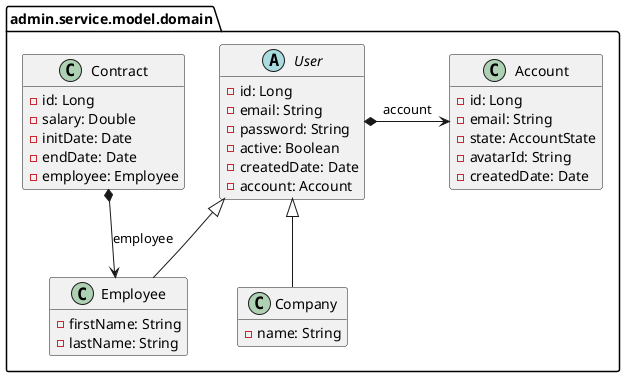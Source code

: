 @startuml
set namespaceSeparator none

hide method

namespace admin.service.model.domain {

    class Account {
        - id: Long
        - email: String
        - state: AccountState
        - avatarId: String
        - createdDate: Date
    }

    class Company {
        - name: String
    }

    class Employee {
        - firstName: String
        - lastName: String
    }

    abstract class User {
        - id: Long
        - email: String
        - password: String
        - active: Boolean
        - createdDate: Date
        - account: Account
    }

    class Contract {
        - id: Long
        - salary: Double
        - initDate: Date
        - endDate: Date
        - employee: Employee
    }

    Company -up-|> User

    Employee -up-|> User

     User *-right-> Account : account

    Contract *-down-> Employee : employee
}
@enduml